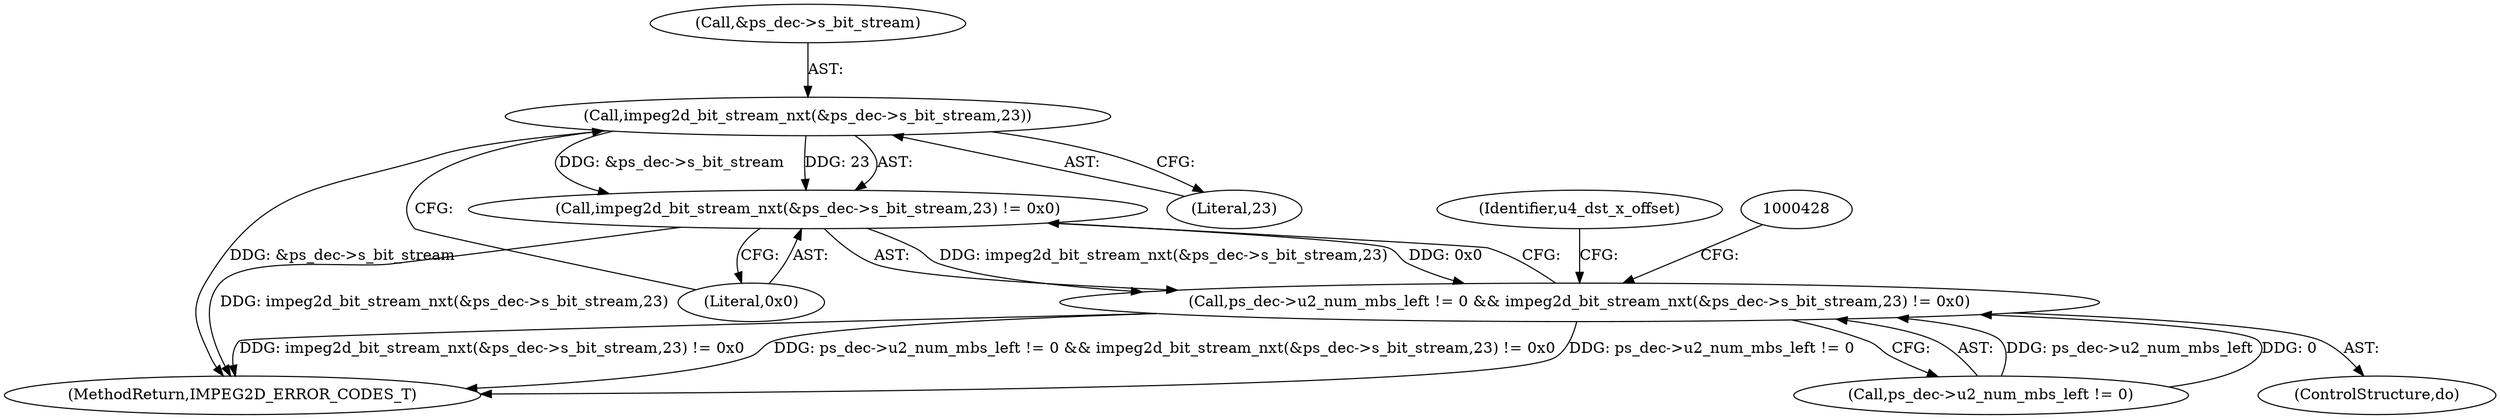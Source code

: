 digraph "0_Android_ffab15eb80630dc799eb410855c93525b75233c3_1@pointer" {
"1000419" [label="(Call,impeg2d_bit_stream_nxt(&ps_dec->s_bit_stream,23))"];
"1000418" [label="(Call,impeg2d_bit_stream_nxt(&ps_dec->s_bit_stream,23) != 0x0)"];
"1000412" [label="(Call,ps_dec->u2_num_mbs_left != 0 && impeg2d_bit_stream_nxt(&ps_dec->s_bit_stream,23) != 0x0)"];
"1000413" [label="(Call,ps_dec->u2_num_mbs_left != 0)"];
"1000424" [label="(Literal,23)"];
"1000173" [label="(Identifier,u4_dst_x_offset)"];
"1000412" [label="(Call,ps_dec->u2_num_mbs_left != 0 && impeg2d_bit_stream_nxt(&ps_dec->s_bit_stream,23) != 0x0)"];
"1000430" [label="(MethodReturn,IMPEG2D_ERROR_CODES_T)"];
"1000420" [label="(Call,&ps_dec->s_bit_stream)"];
"1000425" [label="(Literal,0x0)"];
"1000419" [label="(Call,impeg2d_bit_stream_nxt(&ps_dec->s_bit_stream,23))"];
"1000165" [label="(ControlStructure,do)"];
"1000418" [label="(Call,impeg2d_bit_stream_nxt(&ps_dec->s_bit_stream,23) != 0x0)"];
"1000419" -> "1000418"  [label="AST: "];
"1000419" -> "1000424"  [label="CFG: "];
"1000420" -> "1000419"  [label="AST: "];
"1000424" -> "1000419"  [label="AST: "];
"1000425" -> "1000419"  [label="CFG: "];
"1000419" -> "1000430"  [label="DDG: &ps_dec->s_bit_stream"];
"1000419" -> "1000418"  [label="DDG: &ps_dec->s_bit_stream"];
"1000419" -> "1000418"  [label="DDG: 23"];
"1000418" -> "1000412"  [label="AST: "];
"1000418" -> "1000425"  [label="CFG: "];
"1000425" -> "1000418"  [label="AST: "];
"1000412" -> "1000418"  [label="CFG: "];
"1000418" -> "1000430"  [label="DDG: impeg2d_bit_stream_nxt(&ps_dec->s_bit_stream,23)"];
"1000418" -> "1000412"  [label="DDG: impeg2d_bit_stream_nxt(&ps_dec->s_bit_stream,23)"];
"1000418" -> "1000412"  [label="DDG: 0x0"];
"1000412" -> "1000165"  [label="AST: "];
"1000412" -> "1000413"  [label="CFG: "];
"1000413" -> "1000412"  [label="AST: "];
"1000173" -> "1000412"  [label="CFG: "];
"1000428" -> "1000412"  [label="CFG: "];
"1000412" -> "1000430"  [label="DDG: ps_dec->u2_num_mbs_left != 0 && impeg2d_bit_stream_nxt(&ps_dec->s_bit_stream,23) != 0x0"];
"1000412" -> "1000430"  [label="DDG: ps_dec->u2_num_mbs_left != 0"];
"1000412" -> "1000430"  [label="DDG: impeg2d_bit_stream_nxt(&ps_dec->s_bit_stream,23) != 0x0"];
"1000413" -> "1000412"  [label="DDG: ps_dec->u2_num_mbs_left"];
"1000413" -> "1000412"  [label="DDG: 0"];
}
